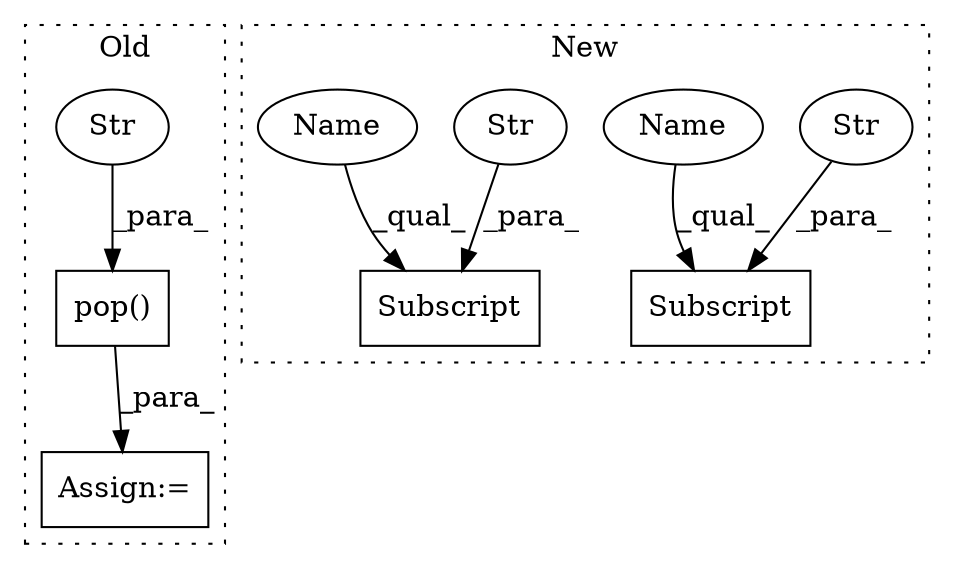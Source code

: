 digraph G {
subgraph cluster0 {
1 [label="pop()" a="75" s="918,961" l="11,1" shape="box"];
3 [label="Str" a="66" s="929" l="16" shape="ellipse"];
5 [label="Assign:=" a="68" s="915" l="3" shape="box"];
label = "Old";
style="dotted";
}
subgraph cluster1 {
2 [label="Subscript" a="63" s="718,0" l="23,0" shape="box"];
4 [label="Str" a="66" s="725" l="15" shape="ellipse"];
6 [label="Subscript" a="63" s="1067,0" l="22,0" shape="box"];
7 [label="Str" a="66" s="1074" l="14" shape="ellipse"];
8 [label="Name" a="87" s="1067" l="6" shape="ellipse"];
9 [label="Name" a="87" s="718" l="6" shape="ellipse"];
label = "New";
style="dotted";
}
1 -> 5 [label="_para_"];
3 -> 1 [label="_para_"];
4 -> 2 [label="_para_"];
7 -> 6 [label="_para_"];
8 -> 6 [label="_qual_"];
9 -> 2 [label="_qual_"];
}